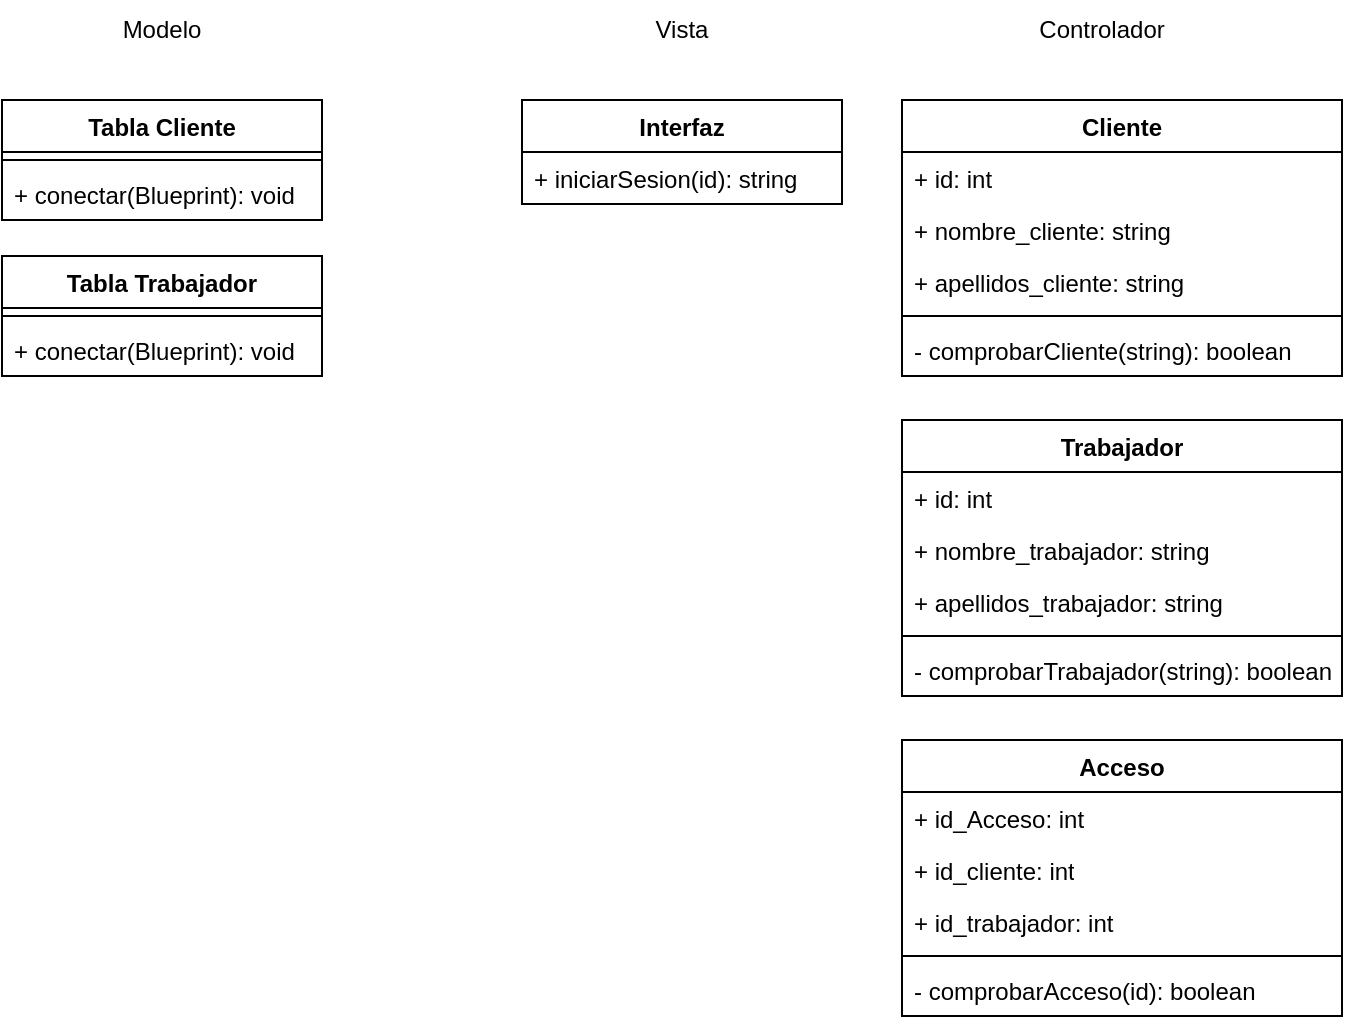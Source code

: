 <mxfile version="23.1.1" type="github">
  <diagram name="Página-1" id="0mItlxQGWQbe3h1imdXY">
    <mxGraphModel dx="1035" dy="551" grid="1" gridSize="10" guides="1" tooltips="1" connect="1" arrows="1" fold="1" page="1" pageScale="1" pageWidth="827" pageHeight="1169" math="0" shadow="0">
      <root>
        <mxCell id="0" />
        <mxCell id="1" parent="0" />
        <mxCell id="KDAYWuQY8uBCR6_0YB0s-1" value="Modelo" style="text;html=1;strokeColor=none;fillColor=none;align=center;verticalAlign=middle;whiteSpace=wrap;rounded=0;" vertex="1" parent="1">
          <mxGeometry x="160" y="50" width="60" height="30" as="geometry" />
        </mxCell>
        <mxCell id="KDAYWuQY8uBCR6_0YB0s-37" value="Vista" style="text;html=1;strokeColor=none;fillColor=none;align=center;verticalAlign=middle;whiteSpace=wrap;rounded=0;" vertex="1" parent="1">
          <mxGeometry x="420" y="50" width="60" height="30" as="geometry" />
        </mxCell>
        <mxCell id="KDAYWuQY8uBCR6_0YB0s-42" value="Interfaz" style="swimlane;fontStyle=1;align=center;verticalAlign=top;childLayout=stackLayout;horizontal=1;startSize=26;horizontalStack=0;resizeParent=1;resizeParentMax=0;resizeLast=0;collapsible=1;marginBottom=0;whiteSpace=wrap;html=1;" vertex="1" parent="1">
          <mxGeometry x="370" y="100" width="160" height="52" as="geometry" />
        </mxCell>
        <mxCell id="KDAYWuQY8uBCR6_0YB0s-45" value="+ iniciarSesion(id): string" style="text;strokeColor=none;fillColor=none;align=left;verticalAlign=top;spacingLeft=4;spacingRight=4;overflow=hidden;rotatable=0;points=[[0,0.5],[1,0.5]];portConstraint=eastwest;whiteSpace=wrap;html=1;" vertex="1" parent="KDAYWuQY8uBCR6_0YB0s-42">
          <mxGeometry y="26" width="160" height="26" as="geometry" />
        </mxCell>
        <mxCell id="KDAYWuQY8uBCR6_0YB0s-46" value="Tabla Cliente" style="swimlane;fontStyle=1;align=center;verticalAlign=top;childLayout=stackLayout;horizontal=1;startSize=26;horizontalStack=0;resizeParent=1;resizeParentMax=0;resizeLast=0;collapsible=1;marginBottom=0;whiteSpace=wrap;html=1;" vertex="1" parent="1">
          <mxGeometry x="110" y="100" width="160" height="60" as="geometry" />
        </mxCell>
        <mxCell id="KDAYWuQY8uBCR6_0YB0s-48" value="" style="line;strokeWidth=1;fillColor=none;align=left;verticalAlign=middle;spacingTop=-1;spacingLeft=3;spacingRight=3;rotatable=0;labelPosition=right;points=[];portConstraint=eastwest;strokeColor=inherit;" vertex="1" parent="KDAYWuQY8uBCR6_0YB0s-46">
          <mxGeometry y="26" width="160" height="8" as="geometry" />
        </mxCell>
        <mxCell id="KDAYWuQY8uBCR6_0YB0s-49" value="+ conectar(Blueprint): void" style="text;strokeColor=none;fillColor=none;align=left;verticalAlign=top;spacingLeft=4;spacingRight=4;overflow=hidden;rotatable=0;points=[[0,0.5],[1,0.5]];portConstraint=eastwest;whiteSpace=wrap;html=1;" vertex="1" parent="KDAYWuQY8uBCR6_0YB0s-46">
          <mxGeometry y="34" width="160" height="26" as="geometry" />
        </mxCell>
        <mxCell id="KDAYWuQY8uBCR6_0YB0s-50" value="Controlador" style="text;html=1;strokeColor=none;fillColor=none;align=center;verticalAlign=middle;whiteSpace=wrap;rounded=0;" vertex="1" parent="1">
          <mxGeometry x="630" y="50" width="60" height="30" as="geometry" />
        </mxCell>
        <mxCell id="KDAYWuQY8uBCR6_0YB0s-51" value="Cliente" style="swimlane;fontStyle=1;align=center;verticalAlign=top;childLayout=stackLayout;horizontal=1;startSize=26;horizontalStack=0;resizeParent=1;resizeParentMax=0;resizeLast=0;collapsible=1;marginBottom=0;whiteSpace=wrap;html=1;" vertex="1" parent="1">
          <mxGeometry x="560" y="100" width="220" height="138" as="geometry" />
        </mxCell>
        <mxCell id="KDAYWuQY8uBCR6_0YB0s-52" value="+ id: int" style="text;strokeColor=none;fillColor=none;align=left;verticalAlign=top;spacingLeft=4;spacingRight=4;overflow=hidden;rotatable=0;points=[[0,0.5],[1,0.5]];portConstraint=eastwest;whiteSpace=wrap;html=1;" vertex="1" parent="KDAYWuQY8uBCR6_0YB0s-51">
          <mxGeometry y="26" width="220" height="26" as="geometry" />
        </mxCell>
        <mxCell id="KDAYWuQY8uBCR6_0YB0s-53" value="+ nombre_cliente: string" style="text;strokeColor=none;fillColor=none;align=left;verticalAlign=top;spacingLeft=4;spacingRight=4;overflow=hidden;rotatable=0;points=[[0,0.5],[1,0.5]];portConstraint=eastwest;whiteSpace=wrap;html=1;" vertex="1" parent="KDAYWuQY8uBCR6_0YB0s-51">
          <mxGeometry y="52" width="220" height="26" as="geometry" />
        </mxCell>
        <mxCell id="KDAYWuQY8uBCR6_0YB0s-54" value="+ apellidos_cliente: string" style="text;strokeColor=none;fillColor=none;align=left;verticalAlign=top;spacingLeft=4;spacingRight=4;overflow=hidden;rotatable=0;points=[[0,0.5],[1,0.5]];portConstraint=eastwest;whiteSpace=wrap;html=1;" vertex="1" parent="KDAYWuQY8uBCR6_0YB0s-51">
          <mxGeometry y="78" width="220" height="26" as="geometry" />
        </mxCell>
        <mxCell id="KDAYWuQY8uBCR6_0YB0s-55" value="" style="line;strokeWidth=1;fillColor=none;align=left;verticalAlign=middle;spacingTop=-1;spacingLeft=3;spacingRight=3;rotatable=0;labelPosition=right;points=[];portConstraint=eastwest;strokeColor=inherit;" vertex="1" parent="KDAYWuQY8uBCR6_0YB0s-51">
          <mxGeometry y="104" width="220" height="8" as="geometry" />
        </mxCell>
        <mxCell id="KDAYWuQY8uBCR6_0YB0s-56" value="- comprobarCliente(string): boolean" style="text;strokeColor=none;fillColor=none;align=left;verticalAlign=top;spacingLeft=4;spacingRight=4;overflow=hidden;rotatable=0;points=[[0,0.5],[1,0.5]];portConstraint=eastwest;whiteSpace=wrap;html=1;" vertex="1" parent="KDAYWuQY8uBCR6_0YB0s-51">
          <mxGeometry y="112" width="220" height="26" as="geometry" />
        </mxCell>
        <mxCell id="KDAYWuQY8uBCR6_0YB0s-57" value="Trabajador" style="swimlane;fontStyle=1;align=center;verticalAlign=top;childLayout=stackLayout;horizontal=1;startSize=26;horizontalStack=0;resizeParent=1;resizeParentMax=0;resizeLast=0;collapsible=1;marginBottom=0;whiteSpace=wrap;html=1;" vertex="1" parent="1">
          <mxGeometry x="560" y="260" width="220" height="138" as="geometry" />
        </mxCell>
        <mxCell id="KDAYWuQY8uBCR6_0YB0s-58" value="+ id: int" style="text;strokeColor=none;fillColor=none;align=left;verticalAlign=top;spacingLeft=4;spacingRight=4;overflow=hidden;rotatable=0;points=[[0,0.5],[1,0.5]];portConstraint=eastwest;whiteSpace=wrap;html=1;" vertex="1" parent="KDAYWuQY8uBCR6_0YB0s-57">
          <mxGeometry y="26" width="220" height="26" as="geometry" />
        </mxCell>
        <mxCell id="KDAYWuQY8uBCR6_0YB0s-59" value="+ nombre_trabajador: string" style="text;strokeColor=none;fillColor=none;align=left;verticalAlign=top;spacingLeft=4;spacingRight=4;overflow=hidden;rotatable=0;points=[[0,0.5],[1,0.5]];portConstraint=eastwest;whiteSpace=wrap;html=1;" vertex="1" parent="KDAYWuQY8uBCR6_0YB0s-57">
          <mxGeometry y="52" width="220" height="26" as="geometry" />
        </mxCell>
        <mxCell id="KDAYWuQY8uBCR6_0YB0s-60" value="+ apellidos_trabajador: string" style="text;strokeColor=none;fillColor=none;align=left;verticalAlign=top;spacingLeft=4;spacingRight=4;overflow=hidden;rotatable=0;points=[[0,0.5],[1,0.5]];portConstraint=eastwest;whiteSpace=wrap;html=1;" vertex="1" parent="KDAYWuQY8uBCR6_0YB0s-57">
          <mxGeometry y="78" width="220" height="26" as="geometry" />
        </mxCell>
        <mxCell id="KDAYWuQY8uBCR6_0YB0s-61" value="" style="line;strokeWidth=1;fillColor=none;align=left;verticalAlign=middle;spacingTop=-1;spacingLeft=3;spacingRight=3;rotatable=0;labelPosition=right;points=[];portConstraint=eastwest;strokeColor=inherit;" vertex="1" parent="KDAYWuQY8uBCR6_0YB0s-57">
          <mxGeometry y="104" width="220" height="8" as="geometry" />
        </mxCell>
        <mxCell id="KDAYWuQY8uBCR6_0YB0s-62" value="- comprobarTrabajador(string): boolean" style="text;strokeColor=none;fillColor=none;align=left;verticalAlign=top;spacingLeft=4;spacingRight=4;overflow=hidden;rotatable=0;points=[[0,0.5],[1,0.5]];portConstraint=eastwest;whiteSpace=wrap;html=1;" vertex="1" parent="KDAYWuQY8uBCR6_0YB0s-57">
          <mxGeometry y="112" width="220" height="26" as="geometry" />
        </mxCell>
        <mxCell id="KDAYWuQY8uBCR6_0YB0s-63" value="Acceso" style="swimlane;fontStyle=1;align=center;verticalAlign=top;childLayout=stackLayout;horizontal=1;startSize=26;horizontalStack=0;resizeParent=1;resizeParentMax=0;resizeLast=0;collapsible=1;marginBottom=0;whiteSpace=wrap;html=1;" vertex="1" parent="1">
          <mxGeometry x="560" y="420" width="220" height="138" as="geometry" />
        </mxCell>
        <mxCell id="KDAYWuQY8uBCR6_0YB0s-64" value="+ id_Acceso: int" style="text;strokeColor=none;fillColor=none;align=left;verticalAlign=top;spacingLeft=4;spacingRight=4;overflow=hidden;rotatable=0;points=[[0,0.5],[1,0.5]];portConstraint=eastwest;whiteSpace=wrap;html=1;" vertex="1" parent="KDAYWuQY8uBCR6_0YB0s-63">
          <mxGeometry y="26" width="220" height="26" as="geometry" />
        </mxCell>
        <mxCell id="KDAYWuQY8uBCR6_0YB0s-65" value="+ id_cliente: int" style="text;strokeColor=none;fillColor=none;align=left;verticalAlign=top;spacingLeft=4;spacingRight=4;overflow=hidden;rotatable=0;points=[[0,0.5],[1,0.5]];portConstraint=eastwest;whiteSpace=wrap;html=1;" vertex="1" parent="KDAYWuQY8uBCR6_0YB0s-63">
          <mxGeometry y="52" width="220" height="26" as="geometry" />
        </mxCell>
        <mxCell id="KDAYWuQY8uBCR6_0YB0s-66" value="+ id_trabajador: int" style="text;strokeColor=none;fillColor=none;align=left;verticalAlign=top;spacingLeft=4;spacingRight=4;overflow=hidden;rotatable=0;points=[[0,0.5],[1,0.5]];portConstraint=eastwest;whiteSpace=wrap;html=1;" vertex="1" parent="KDAYWuQY8uBCR6_0YB0s-63">
          <mxGeometry y="78" width="220" height="26" as="geometry" />
        </mxCell>
        <mxCell id="KDAYWuQY8uBCR6_0YB0s-67" value="" style="line;strokeWidth=1;fillColor=none;align=left;verticalAlign=middle;spacingTop=-1;spacingLeft=3;spacingRight=3;rotatable=0;labelPosition=right;points=[];portConstraint=eastwest;strokeColor=inherit;" vertex="1" parent="KDAYWuQY8uBCR6_0YB0s-63">
          <mxGeometry y="104" width="220" height="8" as="geometry" />
        </mxCell>
        <mxCell id="KDAYWuQY8uBCR6_0YB0s-68" value="- comprobarAcceso(id): boolean" style="text;strokeColor=none;fillColor=none;align=left;verticalAlign=top;spacingLeft=4;spacingRight=4;overflow=hidden;rotatable=0;points=[[0,0.5],[1,0.5]];portConstraint=eastwest;whiteSpace=wrap;html=1;" vertex="1" parent="KDAYWuQY8uBCR6_0YB0s-63">
          <mxGeometry y="112" width="220" height="26" as="geometry" />
        </mxCell>
        <mxCell id="KDAYWuQY8uBCR6_0YB0s-69" value="Tabla Trabajador" style="swimlane;fontStyle=1;align=center;verticalAlign=top;childLayout=stackLayout;horizontal=1;startSize=26;horizontalStack=0;resizeParent=1;resizeParentMax=0;resizeLast=0;collapsible=1;marginBottom=0;whiteSpace=wrap;html=1;" vertex="1" parent="1">
          <mxGeometry x="110" y="178" width="160" height="60" as="geometry" />
        </mxCell>
        <mxCell id="KDAYWuQY8uBCR6_0YB0s-70" value="" style="line;strokeWidth=1;fillColor=none;align=left;verticalAlign=middle;spacingTop=-1;spacingLeft=3;spacingRight=3;rotatable=0;labelPosition=right;points=[];portConstraint=eastwest;strokeColor=inherit;" vertex="1" parent="KDAYWuQY8uBCR6_0YB0s-69">
          <mxGeometry y="26" width="160" height="8" as="geometry" />
        </mxCell>
        <mxCell id="KDAYWuQY8uBCR6_0YB0s-71" value="+ conectar(Blueprint): void" style="text;strokeColor=none;fillColor=none;align=left;verticalAlign=top;spacingLeft=4;spacingRight=4;overflow=hidden;rotatable=0;points=[[0,0.5],[1,0.5]];portConstraint=eastwest;whiteSpace=wrap;html=1;" vertex="1" parent="KDAYWuQY8uBCR6_0YB0s-69">
          <mxGeometry y="34" width="160" height="26" as="geometry" />
        </mxCell>
      </root>
    </mxGraphModel>
  </diagram>
</mxfile>
